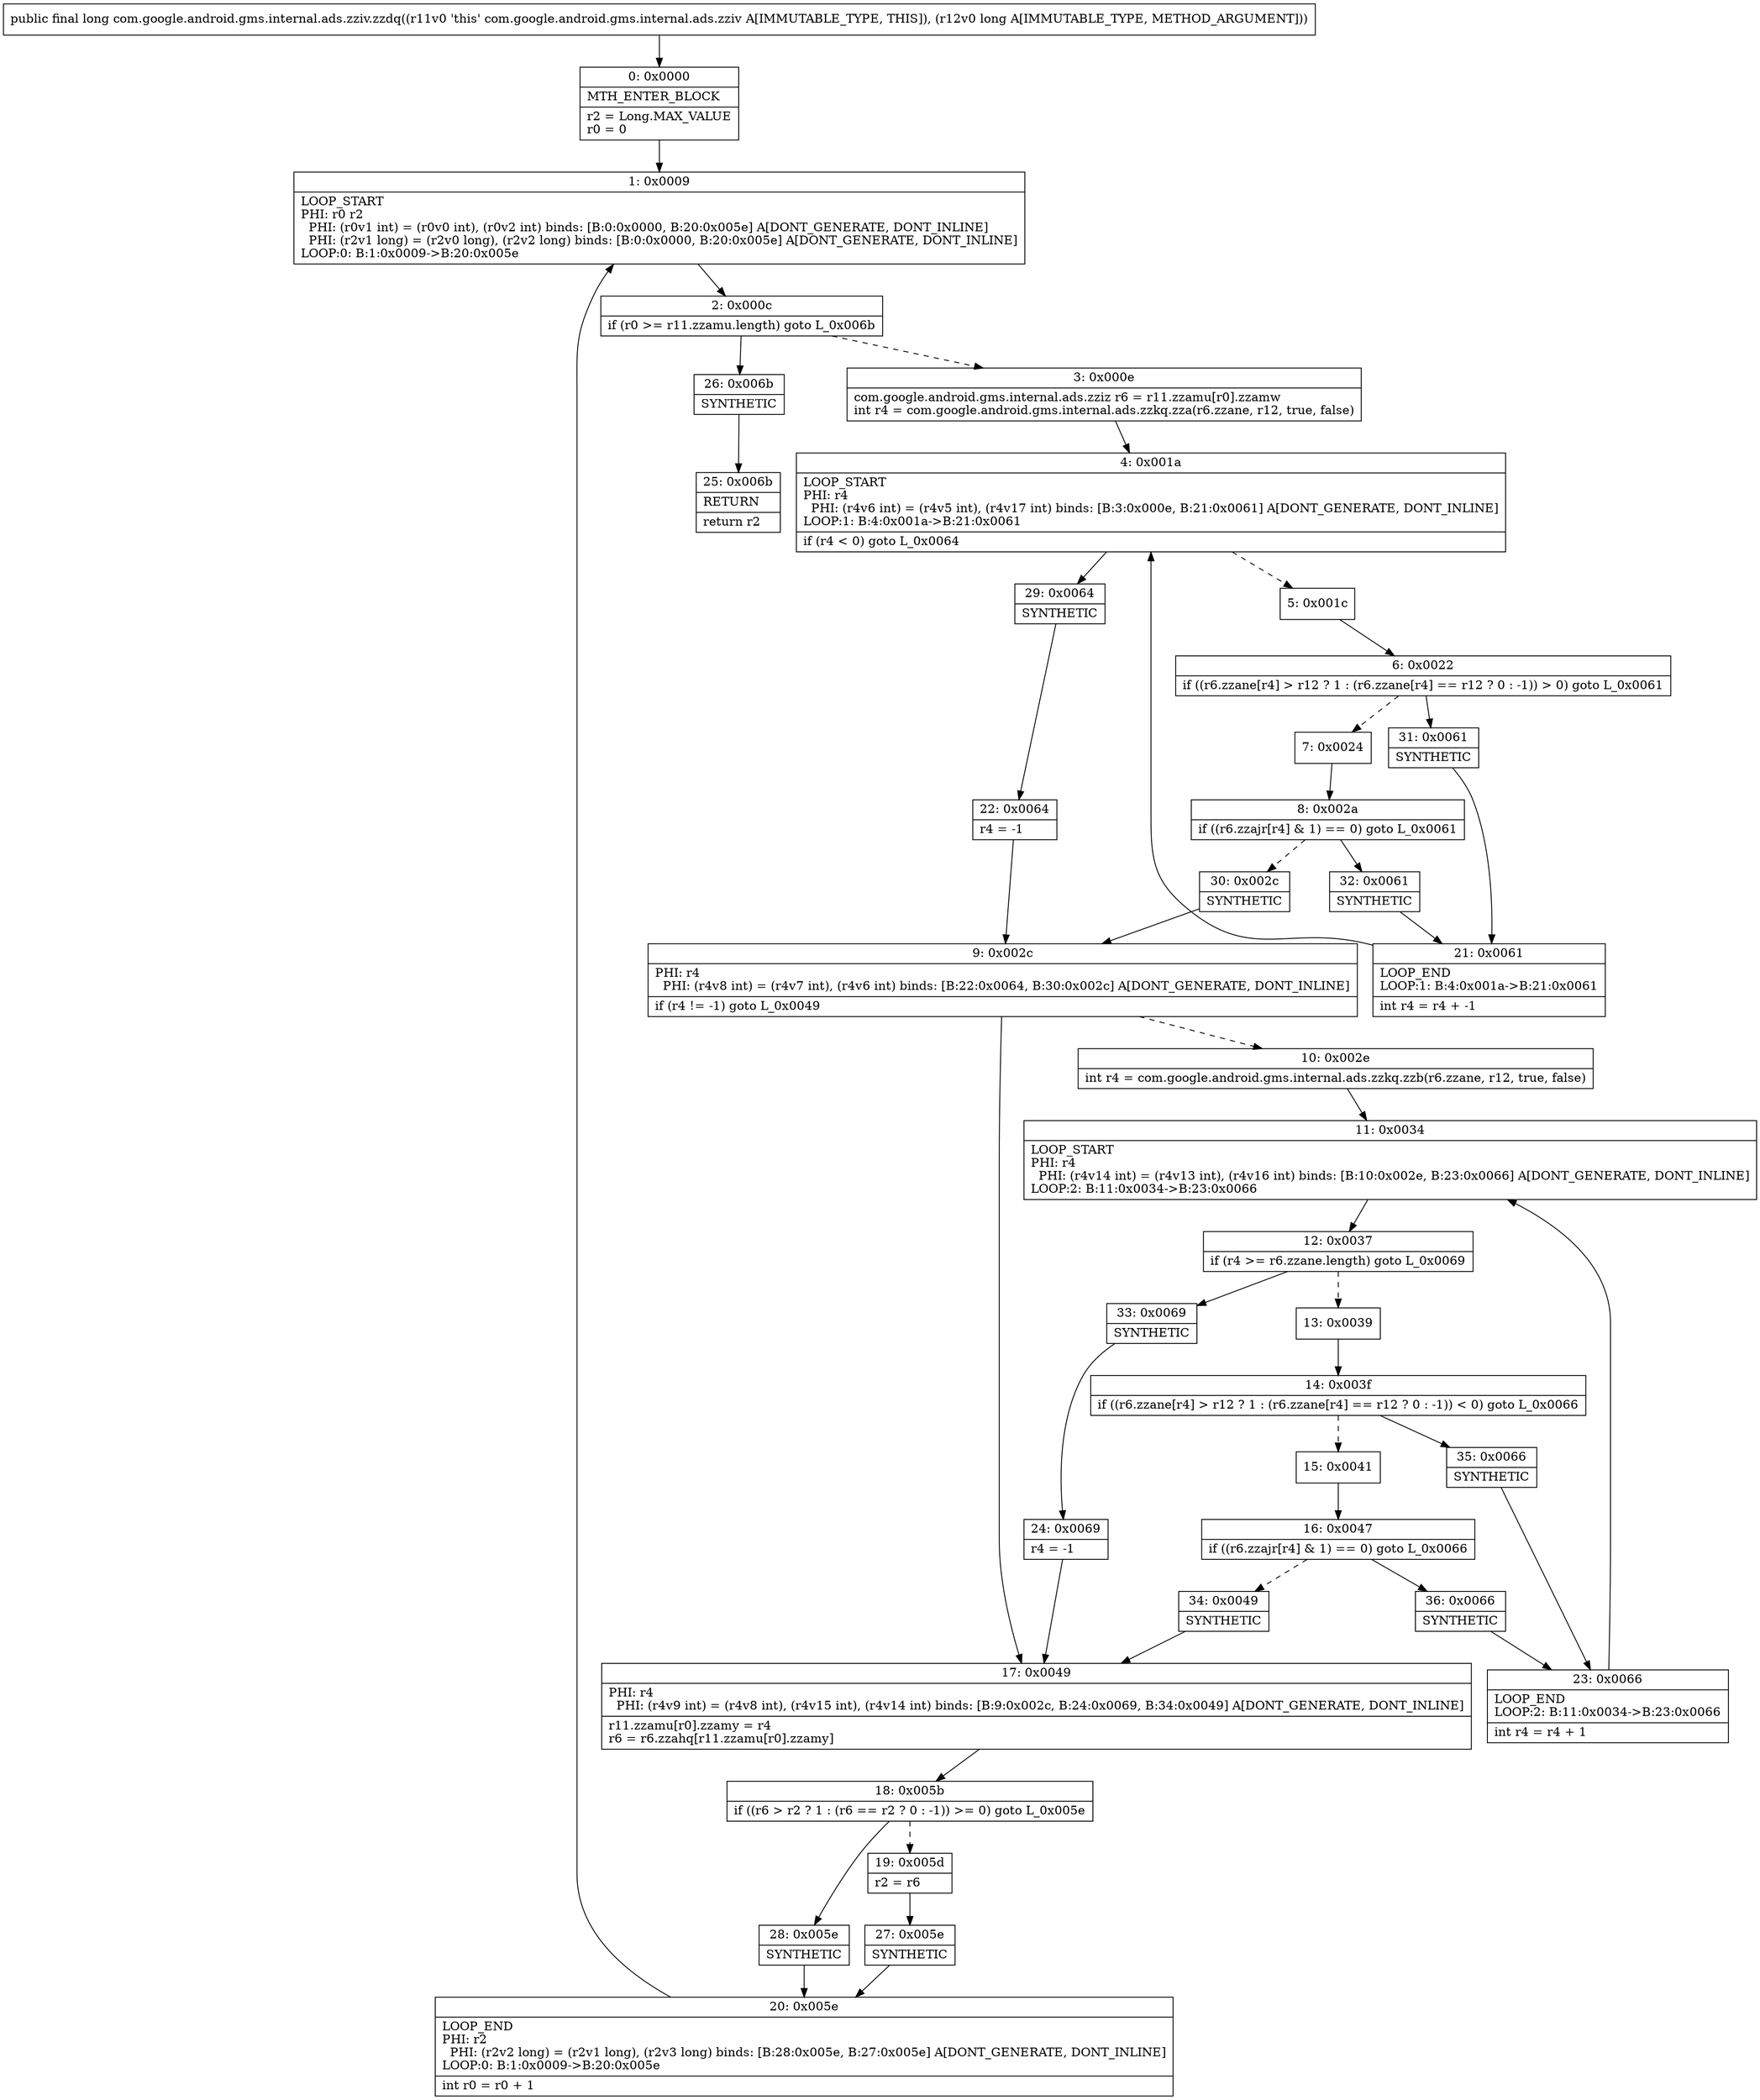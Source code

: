 digraph "CFG forcom.google.android.gms.internal.ads.zziv.zzdq(J)J" {
Node_0 [shape=record,label="{0\:\ 0x0000|MTH_ENTER_BLOCK\l|r2 = Long.MAX_VALUE\lr0 = 0\l}"];
Node_1 [shape=record,label="{1\:\ 0x0009|LOOP_START\lPHI: r0 r2 \l  PHI: (r0v1 int) = (r0v0 int), (r0v2 int) binds: [B:0:0x0000, B:20:0x005e] A[DONT_GENERATE, DONT_INLINE]\l  PHI: (r2v1 long) = (r2v0 long), (r2v2 long) binds: [B:0:0x0000, B:20:0x005e] A[DONT_GENERATE, DONT_INLINE]\lLOOP:0: B:1:0x0009\-\>B:20:0x005e\l}"];
Node_2 [shape=record,label="{2\:\ 0x000c|if (r0 \>= r11.zzamu.length) goto L_0x006b\l}"];
Node_3 [shape=record,label="{3\:\ 0x000e|com.google.android.gms.internal.ads.zziz r6 = r11.zzamu[r0].zzamw\lint r4 = com.google.android.gms.internal.ads.zzkq.zza(r6.zzane, r12, true, false)\l}"];
Node_4 [shape=record,label="{4\:\ 0x001a|LOOP_START\lPHI: r4 \l  PHI: (r4v6 int) = (r4v5 int), (r4v17 int) binds: [B:3:0x000e, B:21:0x0061] A[DONT_GENERATE, DONT_INLINE]\lLOOP:1: B:4:0x001a\-\>B:21:0x0061\l|if (r4 \< 0) goto L_0x0064\l}"];
Node_5 [shape=record,label="{5\:\ 0x001c}"];
Node_6 [shape=record,label="{6\:\ 0x0022|if ((r6.zzane[r4] \> r12 ? 1 : (r6.zzane[r4] == r12 ? 0 : \-1)) \> 0) goto L_0x0061\l}"];
Node_7 [shape=record,label="{7\:\ 0x0024}"];
Node_8 [shape=record,label="{8\:\ 0x002a|if ((r6.zzajr[r4] & 1) == 0) goto L_0x0061\l}"];
Node_9 [shape=record,label="{9\:\ 0x002c|PHI: r4 \l  PHI: (r4v8 int) = (r4v7 int), (r4v6 int) binds: [B:22:0x0064, B:30:0x002c] A[DONT_GENERATE, DONT_INLINE]\l|if (r4 != \-1) goto L_0x0049\l}"];
Node_10 [shape=record,label="{10\:\ 0x002e|int r4 = com.google.android.gms.internal.ads.zzkq.zzb(r6.zzane, r12, true, false)\l}"];
Node_11 [shape=record,label="{11\:\ 0x0034|LOOP_START\lPHI: r4 \l  PHI: (r4v14 int) = (r4v13 int), (r4v16 int) binds: [B:10:0x002e, B:23:0x0066] A[DONT_GENERATE, DONT_INLINE]\lLOOP:2: B:11:0x0034\-\>B:23:0x0066\l}"];
Node_12 [shape=record,label="{12\:\ 0x0037|if (r4 \>= r6.zzane.length) goto L_0x0069\l}"];
Node_13 [shape=record,label="{13\:\ 0x0039}"];
Node_14 [shape=record,label="{14\:\ 0x003f|if ((r6.zzane[r4] \> r12 ? 1 : (r6.zzane[r4] == r12 ? 0 : \-1)) \< 0) goto L_0x0066\l}"];
Node_15 [shape=record,label="{15\:\ 0x0041}"];
Node_16 [shape=record,label="{16\:\ 0x0047|if ((r6.zzajr[r4] & 1) == 0) goto L_0x0066\l}"];
Node_17 [shape=record,label="{17\:\ 0x0049|PHI: r4 \l  PHI: (r4v9 int) = (r4v8 int), (r4v15 int), (r4v14 int) binds: [B:9:0x002c, B:24:0x0069, B:34:0x0049] A[DONT_GENERATE, DONT_INLINE]\l|r11.zzamu[r0].zzamy = r4\lr6 = r6.zzahq[r11.zzamu[r0].zzamy]\l}"];
Node_18 [shape=record,label="{18\:\ 0x005b|if ((r6 \> r2 ? 1 : (r6 == r2 ? 0 : \-1)) \>= 0) goto L_0x005e\l}"];
Node_19 [shape=record,label="{19\:\ 0x005d|r2 = r6\l}"];
Node_20 [shape=record,label="{20\:\ 0x005e|LOOP_END\lPHI: r2 \l  PHI: (r2v2 long) = (r2v1 long), (r2v3 long) binds: [B:28:0x005e, B:27:0x005e] A[DONT_GENERATE, DONT_INLINE]\lLOOP:0: B:1:0x0009\-\>B:20:0x005e\l|int r0 = r0 + 1\l}"];
Node_21 [shape=record,label="{21\:\ 0x0061|LOOP_END\lLOOP:1: B:4:0x001a\-\>B:21:0x0061\l|int r4 = r4 + \-1\l}"];
Node_22 [shape=record,label="{22\:\ 0x0064|r4 = \-1\l}"];
Node_23 [shape=record,label="{23\:\ 0x0066|LOOP_END\lLOOP:2: B:11:0x0034\-\>B:23:0x0066\l|int r4 = r4 + 1\l}"];
Node_24 [shape=record,label="{24\:\ 0x0069|r4 = \-1\l}"];
Node_25 [shape=record,label="{25\:\ 0x006b|RETURN\l|return r2\l}"];
Node_26 [shape=record,label="{26\:\ 0x006b|SYNTHETIC\l}"];
Node_27 [shape=record,label="{27\:\ 0x005e|SYNTHETIC\l}"];
Node_28 [shape=record,label="{28\:\ 0x005e|SYNTHETIC\l}"];
Node_29 [shape=record,label="{29\:\ 0x0064|SYNTHETIC\l}"];
Node_30 [shape=record,label="{30\:\ 0x002c|SYNTHETIC\l}"];
Node_31 [shape=record,label="{31\:\ 0x0061|SYNTHETIC\l}"];
Node_32 [shape=record,label="{32\:\ 0x0061|SYNTHETIC\l}"];
Node_33 [shape=record,label="{33\:\ 0x0069|SYNTHETIC\l}"];
Node_34 [shape=record,label="{34\:\ 0x0049|SYNTHETIC\l}"];
Node_35 [shape=record,label="{35\:\ 0x0066|SYNTHETIC\l}"];
Node_36 [shape=record,label="{36\:\ 0x0066|SYNTHETIC\l}"];
MethodNode[shape=record,label="{public final long com.google.android.gms.internal.ads.zziv.zzdq((r11v0 'this' com.google.android.gms.internal.ads.zziv A[IMMUTABLE_TYPE, THIS]), (r12v0 long A[IMMUTABLE_TYPE, METHOD_ARGUMENT])) }"];
MethodNode -> Node_0;
Node_0 -> Node_1;
Node_1 -> Node_2;
Node_2 -> Node_3[style=dashed];
Node_2 -> Node_26;
Node_3 -> Node_4;
Node_4 -> Node_5[style=dashed];
Node_4 -> Node_29;
Node_5 -> Node_6;
Node_6 -> Node_7[style=dashed];
Node_6 -> Node_31;
Node_7 -> Node_8;
Node_8 -> Node_30[style=dashed];
Node_8 -> Node_32;
Node_9 -> Node_10[style=dashed];
Node_9 -> Node_17;
Node_10 -> Node_11;
Node_11 -> Node_12;
Node_12 -> Node_13[style=dashed];
Node_12 -> Node_33;
Node_13 -> Node_14;
Node_14 -> Node_15[style=dashed];
Node_14 -> Node_35;
Node_15 -> Node_16;
Node_16 -> Node_34[style=dashed];
Node_16 -> Node_36;
Node_17 -> Node_18;
Node_18 -> Node_19[style=dashed];
Node_18 -> Node_28;
Node_19 -> Node_27;
Node_20 -> Node_1;
Node_21 -> Node_4;
Node_22 -> Node_9;
Node_23 -> Node_11;
Node_24 -> Node_17;
Node_26 -> Node_25;
Node_27 -> Node_20;
Node_28 -> Node_20;
Node_29 -> Node_22;
Node_30 -> Node_9;
Node_31 -> Node_21;
Node_32 -> Node_21;
Node_33 -> Node_24;
Node_34 -> Node_17;
Node_35 -> Node_23;
Node_36 -> Node_23;
}

